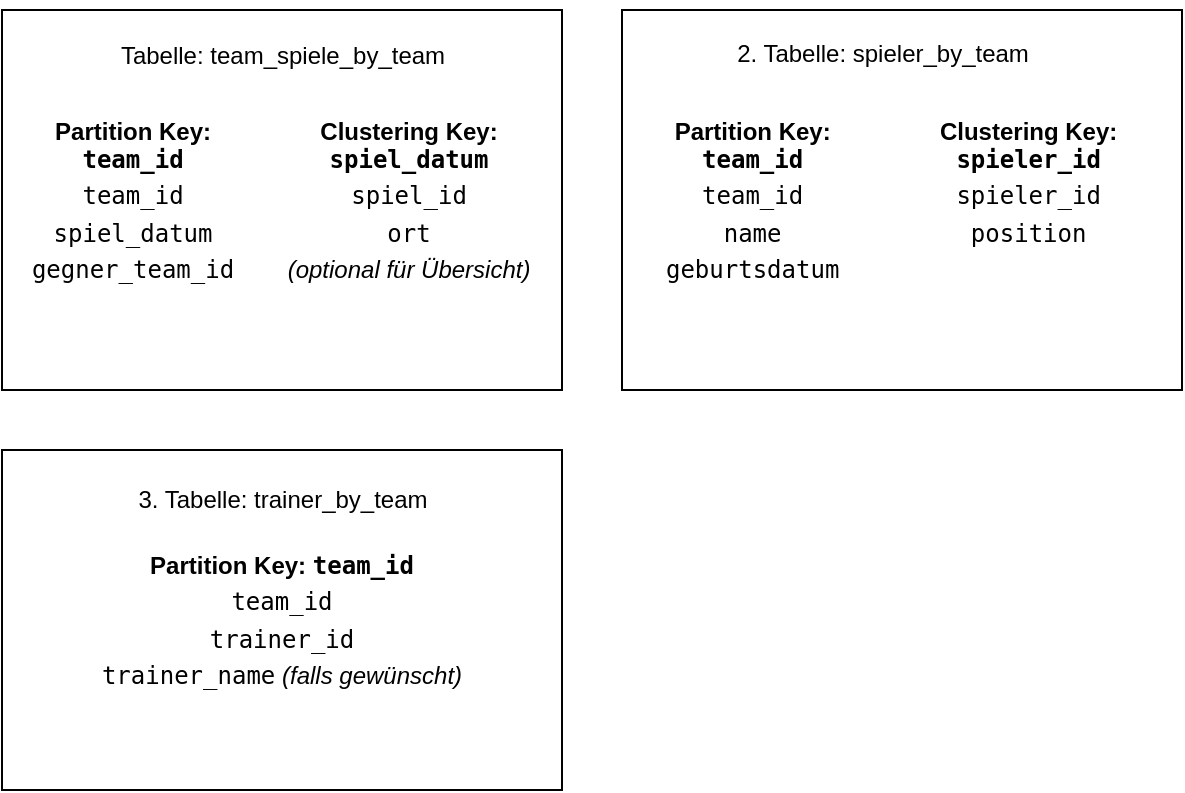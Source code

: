 <mxfile version="26.0.16">
  <diagram name="Seite-1" id="Z7S-_Ree4lsK4GOV4O88">
    <mxGraphModel dx="1034" dy="610" grid="1" gridSize="10" guides="1" tooltips="1" connect="1" arrows="1" fold="1" page="1" pageScale="1" pageWidth="827" pageHeight="1169" math="0" shadow="0">
      <root>
        <mxCell id="0" />
        <mxCell id="1" parent="0" />
        <mxCell id="gaPC7vkv0JOOV6hIETMj-6" value="&lt;table data-end=&quot;1737&quot; data-start=&quot;1583&quot; class=&quot;min-w-full&quot;&gt;&lt;thead data-end=&quot;1611&quot; data-start=&quot;1583&quot;&gt;&lt;tr data-end=&quot;1611&quot; data-start=&quot;1583&quot;&gt;&lt;th data-end=&quot;1611&quot; data-start=&quot;1583&quot;&gt;Partition Key: &lt;code data-end=&quot;1609&quot; data-start=&quot;1600&quot;&gt;team_id&lt;/code&gt;&lt;/th&gt;&lt;/tr&gt;&lt;/thead&gt;&lt;tbody data-end=&quot;1737&quot; data-start=&quot;1641&quot;&gt;&lt;tr data-end=&quot;1669&quot; data-start=&quot;1641&quot;&gt;&lt;td data-end=&quot;1669&quot; data-start=&quot;1641&quot; class=&quot;max-w-[calc(var(--thread-content-max-width)*2/3)]&quot;&gt;&lt;code data-end=&quot;1652&quot; data-start=&quot;1643&quot;&gt;team_id&lt;/code&gt;&lt;/td&gt;&lt;/tr&gt;&lt;tr data-end=&quot;1698&quot; data-start=&quot;1670&quot;&gt;&lt;td data-end=&quot;1698&quot; data-start=&quot;1670&quot; class=&quot;max-w-[calc(var(--thread-content-max-width)*2/3)]&quot;&gt;&lt;code data-end=&quot;1684&quot; data-start=&quot;1672&quot;&gt;trainer_id&lt;/code&gt;&lt;/td&gt;&lt;/tr&gt;&lt;tr data-end=&quot;1737&quot; data-start=&quot;1699&quot;&gt;&lt;td data-end=&quot;1737&quot; data-start=&quot;1699&quot; class=&quot;max-w-[calc(var(--thread-content-max-width)*2/3)]&quot;&gt;&lt;code data-end=&quot;1715&quot; data-start=&quot;1701&quot;&gt;trainer_name&lt;/code&gt; &lt;em data-end=&quot;1735&quot; data-start=&quot;1716&quot;&gt;(falls gewünscht)&lt;/em&gt;&lt;/td&gt;&lt;/tr&gt;&lt;/tbody&gt;&lt;/table&gt;" style="rounded=0;whiteSpace=wrap;html=1;" vertex="1" parent="1">
          <mxGeometry x="30" y="320" width="280" height="170" as="geometry" />
        </mxCell>
        <mxCell id="gaPC7vkv0JOOV6hIETMj-1" value="&lt;table data-end=&quot;1120&quot; data-start=&quot;816&quot; class=&quot;min-w-full&quot;&gt;&lt;thead data-end=&quot;876&quot; data-start=&quot;816&quot;&gt;&lt;tr data-end=&quot;876&quot; data-start=&quot;816&quot;&gt;&lt;th data-end=&quot;843&quot; data-start=&quot;816&quot;&gt;Partition Key: &lt;code data-end=&quot;842&quot; data-start=&quot;833&quot;&gt;team_id&lt;/code&gt;&lt;/th&gt;&lt;th data-end=&quot;876&quot; data-start=&quot;843&quot;&gt;Clustering Key: &lt;code data-end=&quot;874&quot; data-start=&quot;861&quot;&gt;spiel_datum&lt;/code&gt;&lt;/th&gt;&lt;/tr&gt;&lt;/thead&gt;&lt;tbody data-end=&quot;1120&quot; data-start=&quot;938&quot;&gt;&lt;tr data-end=&quot;998&quot; data-start=&quot;938&quot;&gt;&lt;td data-end=&quot;965&quot; data-start=&quot;938&quot; class=&quot;max-w-[calc(var(--thread-content-max-width)*2/3)]&quot;&gt;&lt;code data-end=&quot;949&quot; data-start=&quot;940&quot;&gt;team_id&lt;/code&gt;&lt;/td&gt;&lt;td data-end=&quot;998&quot; data-start=&quot;965&quot; class=&quot;max-w-[calc(var(--thread-content-max-width)*2/3)]&quot;&gt;&lt;code data-end=&quot;977&quot; data-start=&quot;967&quot;&gt;spiel_id&lt;/code&gt;&lt;/td&gt;&lt;/tr&gt;&lt;tr data-end=&quot;1059&quot; data-start=&quot;999&quot;&gt;&lt;td data-end=&quot;1026&quot; data-start=&quot;999&quot; class=&quot;max-w-[calc(var(--thread-content-max-width)*2/3)]&quot;&gt;&lt;code data-end=&quot;1014&quot; data-start=&quot;1001&quot;&gt;spiel_datum&lt;/code&gt;&lt;/td&gt;&lt;td data-end=&quot;1059&quot; data-start=&quot;1026&quot; class=&quot;max-w-[calc(var(--thread-content-max-width)*2/3)]&quot;&gt;&lt;code data-end=&quot;1033&quot; data-start=&quot;1028&quot;&gt;ort&lt;/code&gt;&lt;/td&gt;&lt;/tr&gt;&lt;tr data-end=&quot;1120&quot; data-start=&quot;1060&quot;&gt;&lt;td data-end=&quot;1087&quot; data-start=&quot;1060&quot; class=&quot;max-w-[calc(var(--thread-content-max-width)*2/3)]&quot;&gt;&lt;code data-end=&quot;1078&quot; data-start=&quot;1062&quot;&gt;gegner_team_id&lt;/code&gt;&lt;/td&gt;&lt;td data-end=&quot;1120&quot; data-start=&quot;1087&quot; class=&quot;max-w-[calc(var(--thread-content-max-width)*2/3)]&quot;&gt;&lt;em data-end=&quot;1115&quot; data-start=&quot;1089&quot;&gt;(optional für Übersicht)&lt;/em&gt;&lt;/td&gt;&lt;/tr&gt;&lt;/tbody&gt;&lt;/table&gt;" style="rounded=0;whiteSpace=wrap;html=1;" vertex="1" parent="1">
          <mxGeometry x="30" y="100" width="280" height="190" as="geometry" />
        </mxCell>
        <mxCell id="gaPC7vkv0JOOV6hIETMj-2" value="Tabelle: team_spiele_by_team" style="text;html=1;align=center;verticalAlign=middle;resizable=0;points=[];autosize=1;strokeColor=none;fillColor=none;" vertex="1" parent="1">
          <mxGeometry x="75" y="108" width="190" height="30" as="geometry" />
        </mxCell>
        <mxCell id="gaPC7vkv0JOOV6hIETMj-3" value="&lt;table data-end=&quot;1491&quot; data-start=&quot;1192&quot; class=&quot;min-w-full&quot;&gt;&lt;thead data-end=&quot;1251&quot; data-start=&quot;1192&quot;&gt;&lt;tr data-end=&quot;1251&quot; data-start=&quot;1192&quot;&gt;&lt;th data-end=&quot;1219&quot; data-start=&quot;1192&quot;&gt;Partition Key: &lt;code data-end=&quot;1218&quot; data-start=&quot;1209&quot;&gt;team_id&lt;/code&gt;&lt;/th&gt;&lt;th data-end=&quot;1251&quot; data-start=&quot;1219&quot;&gt;Clustering Key: &lt;code data-end=&quot;1249&quot; data-start=&quot;1237&quot;&gt;spieler_id&lt;/code&gt;&lt;/th&gt;&lt;/tr&gt;&lt;/thead&gt;&lt;tbody data-end=&quot;1491&quot; data-start=&quot;1312&quot;&gt;&lt;tr data-end=&quot;1371&quot; data-start=&quot;1312&quot;&gt;&lt;td data-end=&quot;1339&quot; data-start=&quot;1312&quot; class=&quot;max-w-[calc(var(--thread-content-max-width)*2/3)]&quot;&gt;&lt;code data-end=&quot;1323&quot; data-start=&quot;1314&quot;&gt;team_id&lt;/code&gt;&lt;/td&gt;&lt;td data-end=&quot;1371&quot; data-start=&quot;1339&quot; class=&quot;max-w-[calc(var(--thread-content-max-width)*2/3)]&quot;&gt;&lt;code data-end=&quot;1353&quot; data-start=&quot;1341&quot;&gt;spieler_id&lt;/code&gt;&lt;/td&gt;&lt;/tr&gt;&lt;tr data-end=&quot;1431&quot; data-start=&quot;1372&quot;&gt;&lt;td data-end=&quot;1399&quot; data-start=&quot;1372&quot; class=&quot;max-w-[calc(var(--thread-content-max-width)*2/3)]&quot;&gt;&lt;code data-end=&quot;1380&quot; data-start=&quot;1374&quot;&gt;name&lt;/code&gt;&lt;/td&gt;&lt;td data-end=&quot;1431&quot; data-start=&quot;1399&quot; class=&quot;max-w-[calc(var(--thread-content-max-width)*2/3)]&quot;&gt;&lt;code data-end=&quot;1411&quot; data-start=&quot;1401&quot;&gt;position&lt;/code&gt;&lt;/td&gt;&lt;/tr&gt;&lt;tr data-end=&quot;1491&quot; data-start=&quot;1432&quot;&gt;&lt;td data-end=&quot;1459&quot; data-start=&quot;1432&quot; class=&quot;max-w-[calc(var(--thread-content-max-width)*2/3)]&quot;&gt;&lt;code data-end=&quot;1448&quot; data-start=&quot;1434&quot;&gt;geburtsdatum&lt;/code&gt;&lt;/td&gt;&lt;td data-end=&quot;1491&quot; data-start=&quot;1459&quot; class=&quot;max-w-[calc(var(--thread-content-max-width)*2/3)]&quot;&gt;&lt;/td&gt;&lt;/tr&gt;&lt;/tbody&gt;&lt;/table&gt;" style="rounded=0;whiteSpace=wrap;html=1;" vertex="1" parent="1">
          <mxGeometry x="340" y="100" width="280" height="190" as="geometry" />
        </mxCell>
        <mxCell id="gaPC7vkv0JOOV6hIETMj-4" value="&lt;p&gt;&lt;span data-end=&quot;1158&quot; data-start=&quot;1127&quot;&gt;2. Tabelle: spieler_by_team&lt;/span&gt;&lt;/p&gt;&lt;br&gt;&lt;p class=&quot;&quot; data-end=&quot;1190&quot; data-start=&quot;1159&quot;&gt;&lt;/p&gt;" style="text;html=1;align=center;verticalAlign=middle;resizable=0;points=[];autosize=1;strokeColor=none;fillColor=none;" vertex="1" parent="1">
          <mxGeometry x="385" y="95" width="170" height="80" as="geometry" />
        </mxCell>
        <mxCell id="gaPC7vkv0JOOV6hIETMj-5" value="3. Tabelle: trainer_by_team" style="text;html=1;align=center;verticalAlign=middle;resizable=0;points=[];autosize=1;strokeColor=none;fillColor=none;" vertex="1" parent="1">
          <mxGeometry x="85" y="330" width="170" height="30" as="geometry" />
        </mxCell>
      </root>
    </mxGraphModel>
  </diagram>
</mxfile>

